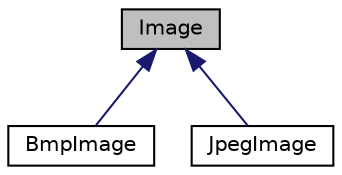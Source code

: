 digraph "Image"
{
 // LATEX_PDF_SIZE
  edge [fontname="Helvetica",fontsize="10",labelfontname="Helvetica",labelfontsize="10"];
  node [fontname="Helvetica",fontsize="10",shape=record];
  Node1 [label="Image",height=0.2,width=0.4,color="black", fillcolor="grey75", style="filled", fontcolor="black",tooltip="Represents an image object."];
  Node1 -> Node2 [dir="back",color="midnightblue",fontsize="10",style="solid",fontname="Helvetica"];
  Node2 [label="BmpImage",height=0.2,width=0.4,color="black", fillcolor="white", style="filled",URL="$classBmpImage.html",tooltip="A class representing a Bitmap (BMP) image."];
  Node1 -> Node3 [dir="back",color="midnightblue",fontsize="10",style="solid",fontname="Helvetica"];
  Node3 [label="JpegImage",height=0.2,width=0.4,color="black", fillcolor="white", style="filled",URL="$classJpegImage.html",tooltip="Represents a JPEG image object."];
}

